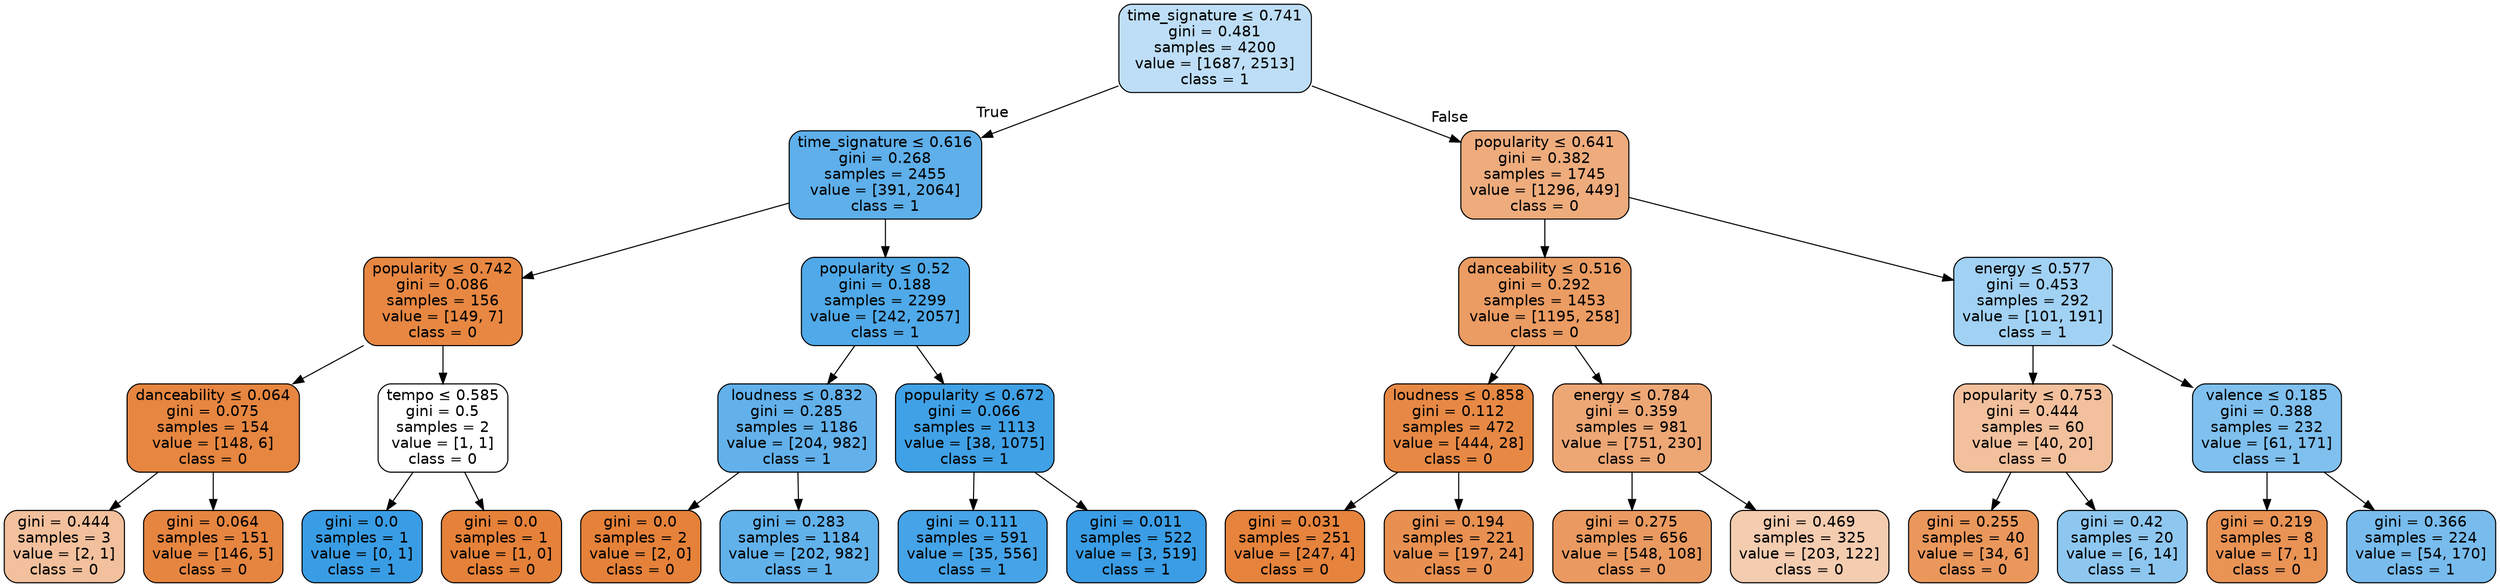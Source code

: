 digraph Tree {
node [shape=box, style="filled, rounded", color="black", fontname=helvetica] ;
edge [fontname=helvetica] ;
0 [label=<time_signature &le; 0.741<br/>gini = 0.481<br/>samples = 4200<br/>value = [1687, 2513]<br/>class = 1>, fillcolor="#399de554"] ;
1 [label=<time_signature &le; 0.616<br/>gini = 0.268<br/>samples = 2455<br/>value = [391, 2064]<br/>class = 1>, fillcolor="#399de5cf"] ;
0 -> 1 [labeldistance=2.5, labelangle=45, headlabel="True"] ;
2 [label=<popularity &le; 0.742<br/>gini = 0.086<br/>samples = 156<br/>value = [149, 7]<br/>class = 0>, fillcolor="#e58139f3"] ;
1 -> 2 ;
3 [label=<danceability &le; 0.064<br/>gini = 0.075<br/>samples = 154<br/>value = [148, 6]<br/>class = 0>, fillcolor="#e58139f5"] ;
2 -> 3 ;
4 [label=<gini = 0.444<br/>samples = 3<br/>value = [2, 1]<br/>class = 0>, fillcolor="#e581397f"] ;
3 -> 4 ;
5 [label=<gini = 0.064<br/>samples = 151<br/>value = [146, 5]<br/>class = 0>, fillcolor="#e58139f6"] ;
3 -> 5 ;
6 [label=<tempo &le; 0.585<br/>gini = 0.5<br/>samples = 2<br/>value = [1, 1]<br/>class = 0>, fillcolor="#e5813900"] ;
2 -> 6 ;
7 [label=<gini = 0.0<br/>samples = 1<br/>value = [0, 1]<br/>class = 1>, fillcolor="#399de5ff"] ;
6 -> 7 ;
8 [label=<gini = 0.0<br/>samples = 1<br/>value = [1, 0]<br/>class = 0>, fillcolor="#e58139ff"] ;
6 -> 8 ;
9 [label=<popularity &le; 0.52<br/>gini = 0.188<br/>samples = 2299<br/>value = [242, 2057]<br/>class = 1>, fillcolor="#399de5e1"] ;
1 -> 9 ;
10 [label=<loudness &le; 0.832<br/>gini = 0.285<br/>samples = 1186<br/>value = [204, 982]<br/>class = 1>, fillcolor="#399de5ca"] ;
9 -> 10 ;
11 [label=<gini = 0.0<br/>samples = 2<br/>value = [2, 0]<br/>class = 0>, fillcolor="#e58139ff"] ;
10 -> 11 ;
12 [label=<gini = 0.283<br/>samples = 1184<br/>value = [202, 982]<br/>class = 1>, fillcolor="#399de5cb"] ;
10 -> 12 ;
13 [label=<popularity &le; 0.672<br/>gini = 0.066<br/>samples = 1113<br/>value = [38, 1075]<br/>class = 1>, fillcolor="#399de5f6"] ;
9 -> 13 ;
14 [label=<gini = 0.111<br/>samples = 591<br/>value = [35, 556]<br/>class = 1>, fillcolor="#399de5ef"] ;
13 -> 14 ;
15 [label=<gini = 0.011<br/>samples = 522<br/>value = [3, 519]<br/>class = 1>, fillcolor="#399de5fe"] ;
13 -> 15 ;
16 [label=<popularity &le; 0.641<br/>gini = 0.382<br/>samples = 1745<br/>value = [1296, 449]<br/>class = 0>, fillcolor="#e58139a7"] ;
0 -> 16 [labeldistance=2.5, labelangle=-45, headlabel="False"] ;
17 [label=<danceability &le; 0.516<br/>gini = 0.292<br/>samples = 1453<br/>value = [1195, 258]<br/>class = 0>, fillcolor="#e58139c8"] ;
16 -> 17 ;
18 [label=<loudness &le; 0.858<br/>gini = 0.112<br/>samples = 472<br/>value = [444, 28]<br/>class = 0>, fillcolor="#e58139ef"] ;
17 -> 18 ;
19 [label=<gini = 0.031<br/>samples = 251<br/>value = [247, 4]<br/>class = 0>, fillcolor="#e58139fb"] ;
18 -> 19 ;
20 [label=<gini = 0.194<br/>samples = 221<br/>value = [197, 24]<br/>class = 0>, fillcolor="#e58139e0"] ;
18 -> 20 ;
21 [label=<energy &le; 0.784<br/>gini = 0.359<br/>samples = 981<br/>value = [751, 230]<br/>class = 0>, fillcolor="#e58139b1"] ;
17 -> 21 ;
22 [label=<gini = 0.275<br/>samples = 656<br/>value = [548, 108]<br/>class = 0>, fillcolor="#e58139cd"] ;
21 -> 22 ;
23 [label=<gini = 0.469<br/>samples = 325<br/>value = [203, 122]<br/>class = 0>, fillcolor="#e5813966"] ;
21 -> 23 ;
24 [label=<energy &le; 0.577<br/>gini = 0.453<br/>samples = 292<br/>value = [101, 191]<br/>class = 1>, fillcolor="#399de578"] ;
16 -> 24 ;
25 [label=<popularity &le; 0.753<br/>gini = 0.444<br/>samples = 60<br/>value = [40, 20]<br/>class = 0>, fillcolor="#e581397f"] ;
24 -> 25 ;
26 [label=<gini = 0.255<br/>samples = 40<br/>value = [34, 6]<br/>class = 0>, fillcolor="#e58139d2"] ;
25 -> 26 ;
27 [label=<gini = 0.42<br/>samples = 20<br/>value = [6, 14]<br/>class = 1>, fillcolor="#399de592"] ;
25 -> 27 ;
28 [label=<valence &le; 0.185<br/>gini = 0.388<br/>samples = 232<br/>value = [61, 171]<br/>class = 1>, fillcolor="#399de5a4"] ;
24 -> 28 ;
29 [label=<gini = 0.219<br/>samples = 8<br/>value = [7, 1]<br/>class = 0>, fillcolor="#e58139db"] ;
28 -> 29 ;
30 [label=<gini = 0.366<br/>samples = 224<br/>value = [54, 170]<br/>class = 1>, fillcolor="#399de5ae"] ;
28 -> 30 ;
}